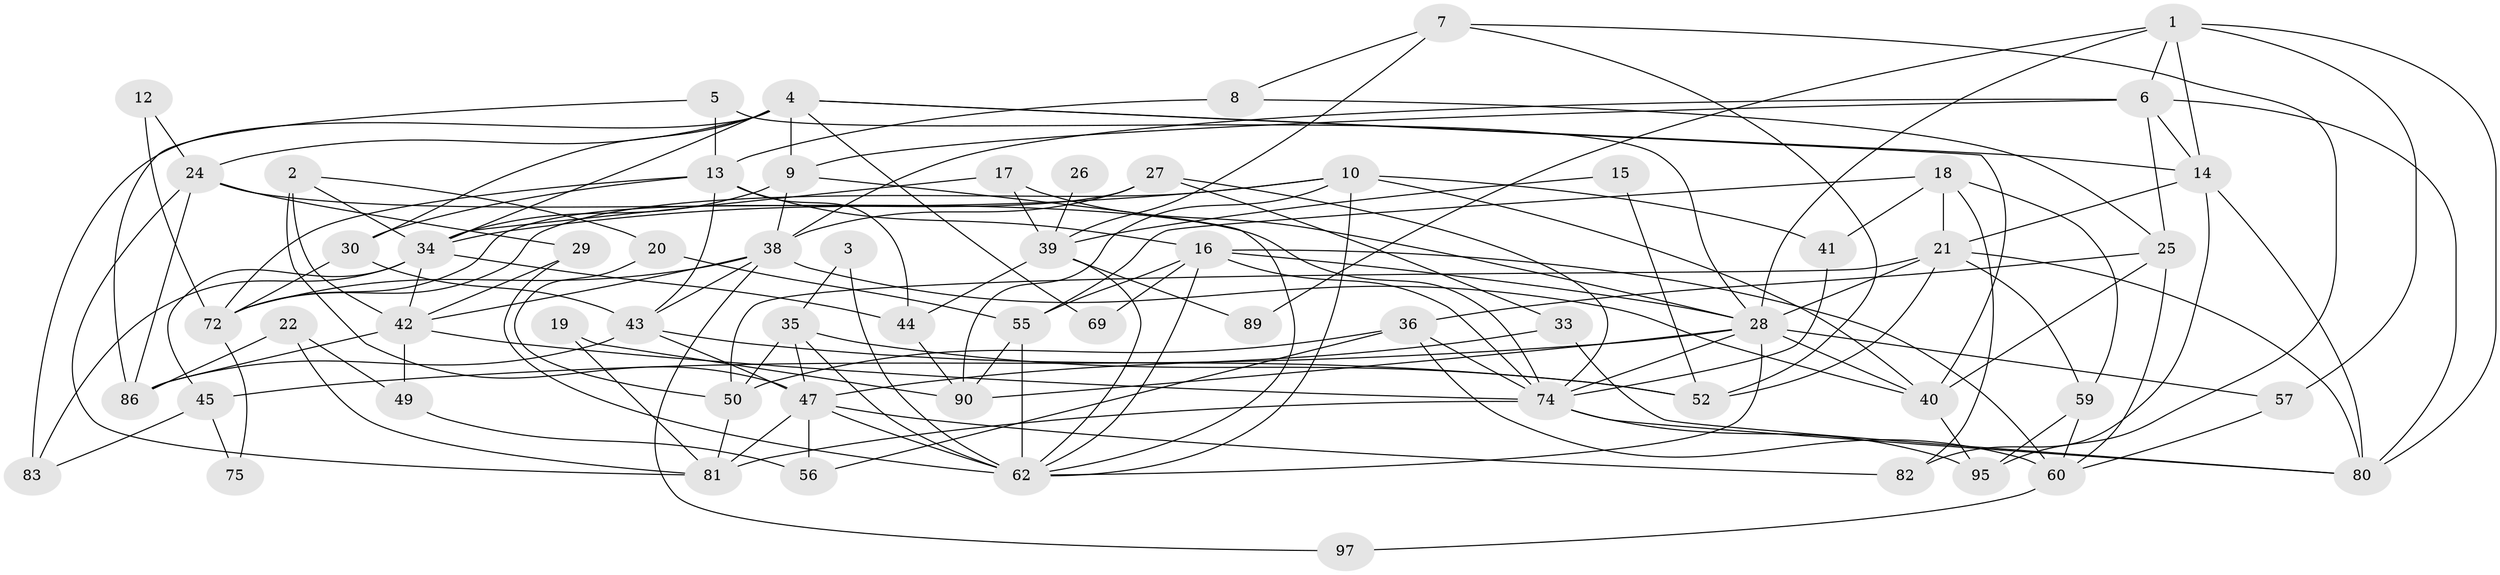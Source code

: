 // original degree distribution, {4: 0.20202020202020202, 2: 0.15151515151515152, 5: 0.2222222222222222, 3: 0.2727272727272727, 6: 0.1111111111111111, 7: 0.030303030303030304, 8: 0.010101010101010102}
// Generated by graph-tools (version 1.1) at 2025/41/03/06/25 10:41:55]
// undirected, 63 vertices, 152 edges
graph export_dot {
graph [start="1"]
  node [color=gray90,style=filled];
  1 [super="+67"];
  2 [super="+11"];
  3;
  4 [super="+31"];
  5;
  6 [super="+23"];
  7 [super="+63"];
  8 [super="+48"];
  9;
  10;
  12;
  13 [super="+32"];
  14 [super="+79"];
  15;
  16 [super="+61"];
  17;
  18 [super="+96"];
  19;
  20;
  21 [super="+88"];
  22;
  24 [super="+68"];
  25 [super="+58"];
  26;
  27 [super="+94"];
  28 [super="+64"];
  29;
  30;
  33;
  34 [super="+37"];
  35 [super="+54"];
  36 [super="+85"];
  38 [super="+51"];
  39 [super="+53"];
  40 [super="+46"];
  41;
  42 [super="+73"];
  43 [super="+93"];
  44;
  45 [super="+77"];
  47 [super="+66"];
  49 [super="+71"];
  50;
  52 [super="+65"];
  55;
  56;
  57;
  59;
  60 [super="+76"];
  62 [super="+70"];
  69;
  72 [super="+84"];
  74 [super="+78"];
  75;
  80 [super="+92"];
  81 [super="+87"];
  82;
  83;
  86 [super="+99"];
  89;
  90 [super="+91"];
  95 [super="+98"];
  97;
  1 -- 89;
  1 -- 6;
  1 -- 28;
  1 -- 80;
  1 -- 14;
  1 -- 57;
  2 -- 42;
  2 -- 47;
  2 -- 34;
  2 -- 20;
  3 -- 62;
  3 -- 35;
  4 -- 40;
  4 -- 9;
  4 -- 24;
  4 -- 83;
  4 -- 34;
  4 -- 69;
  4 -- 30;
  4 -- 14;
  5 -- 13;
  5 -- 28;
  5 -- 86;
  6 -- 9;
  6 -- 25;
  6 -- 80;
  6 -- 14;
  6 -- 38;
  7 -- 8;
  7 -- 52;
  7 -- 95;
  7 -- 39;
  8 -- 13;
  8 -- 25;
  9 -- 62;
  9 -- 38;
  9 -- 34;
  10 -- 90;
  10 -- 34;
  10 -- 41;
  10 -- 62;
  10 -- 72;
  10 -- 40;
  12 -- 72;
  12 -- 24;
  13 -- 30;
  13 -- 43 [weight=3];
  13 -- 72;
  13 -- 44;
  13 -- 16;
  14 -- 82;
  14 -- 80;
  14 -- 21;
  15 -- 52;
  15 -- 39;
  16 -- 55;
  16 -- 60;
  16 -- 69;
  16 -- 74;
  16 -- 28;
  16 -- 62;
  17 -- 28;
  17 -- 39;
  17 -- 34;
  18 -- 41;
  18 -- 55;
  18 -- 59;
  18 -- 21;
  18 -- 82;
  19 -- 90;
  19 -- 81;
  20 -- 55;
  20 -- 50;
  21 -- 59;
  21 -- 50;
  21 -- 52;
  21 -- 28;
  21 -- 80;
  22 -- 86;
  22 -- 81;
  22 -- 49;
  24 -- 81;
  24 -- 86;
  24 -- 29;
  24 -- 74;
  25 -- 60;
  25 -- 40;
  25 -- 36;
  26 -- 39 [weight=2];
  27 -- 33;
  27 -- 72 [weight=2];
  27 -- 74;
  27 -- 38;
  28 -- 40;
  28 -- 57;
  28 -- 90;
  28 -- 45;
  28 -- 62;
  28 -- 74;
  29 -- 42;
  29 -- 62;
  30 -- 72;
  30 -- 43;
  33 -- 47;
  33 -- 80;
  34 -- 44;
  34 -- 83;
  34 -- 42;
  34 -- 45;
  35 -- 52;
  35 -- 50;
  35 -- 47;
  35 -- 62 [weight=2];
  36 -- 60 [weight=2];
  36 -- 56;
  36 -- 50;
  36 -- 74;
  38 -- 97;
  38 -- 40;
  38 -- 42;
  38 -- 43;
  38 -- 72;
  39 -- 89;
  39 -- 44;
  39 -- 62;
  40 -- 95;
  41 -- 74;
  42 -- 49 [weight=2];
  42 -- 74;
  42 -- 86;
  43 -- 47;
  43 -- 52;
  43 -- 86;
  44 -- 90;
  45 -- 83;
  45 -- 75;
  47 -- 82;
  47 -- 56;
  47 -- 62;
  47 -- 81;
  49 -- 56;
  50 -- 81;
  55 -- 62;
  55 -- 90;
  57 -- 60;
  59 -- 60;
  59 -- 95;
  60 -- 97;
  72 -- 75;
  74 -- 80;
  74 -- 81;
  74 -- 95;
}
